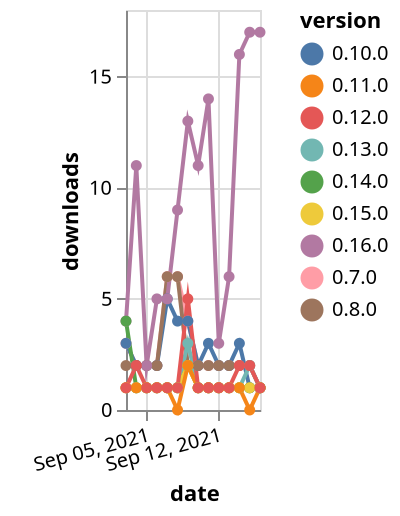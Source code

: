 {"$schema": "https://vega.github.io/schema/vega-lite/v5.json", "description": "A simple bar chart with embedded data.", "data": {"values": [{"date": "2021-09-03", "total": 8937, "delta": 3, "version": "0.7.0"}, {"date": "2021-09-04", "total": 8939, "delta": 2, "version": "0.7.0"}, {"date": "2021-09-05", "total": 8941, "delta": 2, "version": "0.7.0"}, {"date": "2021-09-06", "total": 8943, "delta": 2, "version": "0.7.0"}, {"date": "2021-09-07", "total": 8949, "delta": 6, "version": "0.7.0"}, {"date": "2021-09-08", "total": 8955, "delta": 6, "version": "0.7.0"}, {"date": "2021-09-09", "total": 8959, "delta": 4, "version": "0.7.0"}, {"date": "2021-09-10", "total": 8961, "delta": 2, "version": "0.7.0"}, {"date": "2021-09-11", "total": 8963, "delta": 2, "version": "0.7.0"}, {"date": "2021-09-12", "total": 8965, "delta": 2, "version": "0.7.0"}, {"date": "2021-09-13", "total": 8967, "delta": 2, "version": "0.7.0"}, {"date": "2021-09-14", "total": 8969, "delta": 2, "version": "0.7.0"}, {"date": "2021-09-15", "total": 8971, "delta": 2, "version": "0.7.0"}, {"date": "2021-09-16", "total": 8972, "delta": 1, "version": "0.7.0"}, {"date": "2021-09-03", "total": 9383, "delta": 3, "version": "0.10.0"}, {"date": "2021-09-04", "total": 9385, "delta": 2, "version": "0.10.0"}, {"date": "2021-09-05", "total": 9387, "delta": 2, "version": "0.10.0"}, {"date": "2021-09-06", "total": 9389, "delta": 2, "version": "0.10.0"}, {"date": "2021-09-07", "total": 9394, "delta": 5, "version": "0.10.0"}, {"date": "2021-09-08", "total": 9398, "delta": 4, "version": "0.10.0"}, {"date": "2021-09-09", "total": 9402, "delta": 4, "version": "0.10.0"}, {"date": "2021-09-10", "total": 9404, "delta": 2, "version": "0.10.0"}, {"date": "2021-09-11", "total": 9407, "delta": 3, "version": "0.10.0"}, {"date": "2021-09-12", "total": 9409, "delta": 2, "version": "0.10.0"}, {"date": "2021-09-13", "total": 9411, "delta": 2, "version": "0.10.0"}, {"date": "2021-09-14", "total": 9414, "delta": 3, "version": "0.10.0"}, {"date": "2021-09-15", "total": 9415, "delta": 1, "version": "0.10.0"}, {"date": "2021-09-16", "total": 9416, "delta": 1, "version": "0.10.0"}, {"date": "2021-09-03", "total": 10436, "delta": 2, "version": "0.8.0"}, {"date": "2021-09-04", "total": 10438, "delta": 2, "version": "0.8.0"}, {"date": "2021-09-05", "total": 10440, "delta": 2, "version": "0.8.0"}, {"date": "2021-09-06", "total": 10442, "delta": 2, "version": "0.8.0"}, {"date": "2021-09-07", "total": 10448, "delta": 6, "version": "0.8.0"}, {"date": "2021-09-08", "total": 10454, "delta": 6, "version": "0.8.0"}, {"date": "2021-09-09", "total": 10456, "delta": 2, "version": "0.8.0"}, {"date": "2021-09-10", "total": 10458, "delta": 2, "version": "0.8.0"}, {"date": "2021-09-11", "total": 10460, "delta": 2, "version": "0.8.0"}, {"date": "2021-09-12", "total": 10462, "delta": 2, "version": "0.8.0"}, {"date": "2021-09-13", "total": 10464, "delta": 2, "version": "0.8.0"}, {"date": "2021-09-14", "total": 10466, "delta": 2, "version": "0.8.0"}, {"date": "2021-09-15", "total": 10468, "delta": 2, "version": "0.8.0"}, {"date": "2021-09-16", "total": 10469, "delta": 1, "version": "0.8.0"}, {"date": "2021-09-03", "total": 4757, "delta": 1, "version": "0.13.0"}, {"date": "2021-09-04", "total": 4758, "delta": 1, "version": "0.13.0"}, {"date": "2021-09-05", "total": 4759, "delta": 1, "version": "0.13.0"}, {"date": "2021-09-06", "total": 4760, "delta": 1, "version": "0.13.0"}, {"date": "2021-09-07", "total": 4761, "delta": 1, "version": "0.13.0"}, {"date": "2021-09-08", "total": 4762, "delta": 1, "version": "0.13.0"}, {"date": "2021-09-09", "total": 4765, "delta": 3, "version": "0.13.0"}, {"date": "2021-09-10", "total": 4766, "delta": 1, "version": "0.13.0"}, {"date": "2021-09-11", "total": 4767, "delta": 1, "version": "0.13.0"}, {"date": "2021-09-12", "total": 4768, "delta": 1, "version": "0.13.0"}, {"date": "2021-09-13", "total": 4769, "delta": 1, "version": "0.13.0"}, {"date": "2021-09-14", "total": 4770, "delta": 1, "version": "0.13.0"}, {"date": "2021-09-15", "total": 4772, "delta": 2, "version": "0.13.0"}, {"date": "2021-09-16", "total": 4773, "delta": 1, "version": "0.13.0"}, {"date": "2021-09-03", "total": 521, "delta": 4, "version": "0.16.0"}, {"date": "2021-09-04", "total": 532, "delta": 11, "version": "0.16.0"}, {"date": "2021-09-05", "total": 534, "delta": 2, "version": "0.16.0"}, {"date": "2021-09-06", "total": 539, "delta": 5, "version": "0.16.0"}, {"date": "2021-09-07", "total": 544, "delta": 5, "version": "0.16.0"}, {"date": "2021-09-08", "total": 553, "delta": 9, "version": "0.16.0"}, {"date": "2021-09-09", "total": 566, "delta": 13, "version": "0.16.0"}, {"date": "2021-09-10", "total": 577, "delta": 11, "version": "0.16.0"}, {"date": "2021-09-11", "total": 591, "delta": 14, "version": "0.16.0"}, {"date": "2021-09-12", "total": 594, "delta": 3, "version": "0.16.0"}, {"date": "2021-09-13", "total": 600, "delta": 6, "version": "0.16.0"}, {"date": "2021-09-14", "total": 616, "delta": 16, "version": "0.16.0"}, {"date": "2021-09-15", "total": 633, "delta": 17, "version": "0.16.0"}, {"date": "2021-09-16", "total": 650, "delta": 17, "version": "0.16.0"}, {"date": "2021-09-03", "total": 4278, "delta": 4, "version": "0.14.0"}, {"date": "2021-09-04", "total": 4279, "delta": 1, "version": "0.14.0"}, {"date": "2021-09-05", "total": 4280, "delta": 1, "version": "0.14.0"}, {"date": "2021-09-06", "total": 4281, "delta": 1, "version": "0.14.0"}, {"date": "2021-09-07", "total": 4282, "delta": 1, "version": "0.14.0"}, {"date": "2021-09-08", "total": 4283, "delta": 1, "version": "0.14.0"}, {"date": "2021-09-09", "total": 4285, "delta": 2, "version": "0.14.0"}, {"date": "2021-09-10", "total": 4286, "delta": 1, "version": "0.14.0"}, {"date": "2021-09-11", "total": 4287, "delta": 1, "version": "0.14.0"}, {"date": "2021-09-12", "total": 4288, "delta": 1, "version": "0.14.0"}, {"date": "2021-09-13", "total": 4289, "delta": 1, "version": "0.14.0"}, {"date": "2021-09-14", "total": 4290, "delta": 1, "version": "0.14.0"}, {"date": "2021-09-15", "total": 4291, "delta": 1, "version": "0.14.0"}, {"date": "2021-09-16", "total": 4292, "delta": 1, "version": "0.14.0"}, {"date": "2021-09-03", "total": 1584, "delta": 1, "version": "0.15.0"}, {"date": "2021-09-04", "total": 1585, "delta": 1, "version": "0.15.0"}, {"date": "2021-09-05", "total": 1586, "delta": 1, "version": "0.15.0"}, {"date": "2021-09-06", "total": 1587, "delta": 1, "version": "0.15.0"}, {"date": "2021-09-07", "total": 1588, "delta": 1, "version": "0.15.0"}, {"date": "2021-09-08", "total": 1589, "delta": 1, "version": "0.15.0"}, {"date": "2021-09-09", "total": 1591, "delta": 2, "version": "0.15.0"}, {"date": "2021-09-10", "total": 1592, "delta": 1, "version": "0.15.0"}, {"date": "2021-09-11", "total": 1593, "delta": 1, "version": "0.15.0"}, {"date": "2021-09-12", "total": 1594, "delta": 1, "version": "0.15.0"}, {"date": "2021-09-13", "total": 1595, "delta": 1, "version": "0.15.0"}, {"date": "2021-09-14", "total": 1596, "delta": 1, "version": "0.15.0"}, {"date": "2021-09-15", "total": 1597, "delta": 1, "version": "0.15.0"}, {"date": "2021-09-16", "total": 1598, "delta": 1, "version": "0.15.0"}, {"date": "2021-09-03", "total": 8154, "delta": 1, "version": "0.11.0"}, {"date": "2021-09-04", "total": 8155, "delta": 1, "version": "0.11.0"}, {"date": "2021-09-05", "total": 8156, "delta": 1, "version": "0.11.0"}, {"date": "2021-09-06", "total": 8157, "delta": 1, "version": "0.11.0"}, {"date": "2021-09-07", "total": 8158, "delta": 1, "version": "0.11.0"}, {"date": "2021-09-08", "total": 8158, "delta": 0, "version": "0.11.0"}, {"date": "2021-09-09", "total": 8160, "delta": 2, "version": "0.11.0"}, {"date": "2021-09-10", "total": 8161, "delta": 1, "version": "0.11.0"}, {"date": "2021-09-11", "total": 8162, "delta": 1, "version": "0.11.0"}, {"date": "2021-09-12", "total": 8163, "delta": 1, "version": "0.11.0"}, {"date": "2021-09-13", "total": 8164, "delta": 1, "version": "0.11.0"}, {"date": "2021-09-14", "total": 8165, "delta": 1, "version": "0.11.0"}, {"date": "2021-09-15", "total": 8165, "delta": 0, "version": "0.11.0"}, {"date": "2021-09-16", "total": 8166, "delta": 1, "version": "0.11.0"}, {"date": "2021-09-03", "total": 20407, "delta": 1, "version": "0.12.0"}, {"date": "2021-09-04", "total": 20409, "delta": 2, "version": "0.12.0"}, {"date": "2021-09-05", "total": 20410, "delta": 1, "version": "0.12.0"}, {"date": "2021-09-06", "total": 20411, "delta": 1, "version": "0.12.0"}, {"date": "2021-09-07", "total": 20412, "delta": 1, "version": "0.12.0"}, {"date": "2021-09-08", "total": 20413, "delta": 1, "version": "0.12.0"}, {"date": "2021-09-09", "total": 20418, "delta": 5, "version": "0.12.0"}, {"date": "2021-09-10", "total": 20419, "delta": 1, "version": "0.12.0"}, {"date": "2021-09-11", "total": 20420, "delta": 1, "version": "0.12.0"}, {"date": "2021-09-12", "total": 20421, "delta": 1, "version": "0.12.0"}, {"date": "2021-09-13", "total": 20422, "delta": 1, "version": "0.12.0"}, {"date": "2021-09-14", "total": 20424, "delta": 2, "version": "0.12.0"}, {"date": "2021-09-15", "total": 20426, "delta": 2, "version": "0.12.0"}, {"date": "2021-09-16", "total": 20427, "delta": 1, "version": "0.12.0"}]}, "width": "container", "mark": {"type": "line", "point": {"filled": true}}, "encoding": {"x": {"field": "date", "type": "temporal", "timeUnit": "yearmonthdate", "title": "date", "axis": {"labelAngle": -15}}, "y": {"field": "delta", "type": "quantitative", "title": "downloads"}, "color": {"field": "version", "type": "nominal"}, "tooltip": {"field": "delta"}}}